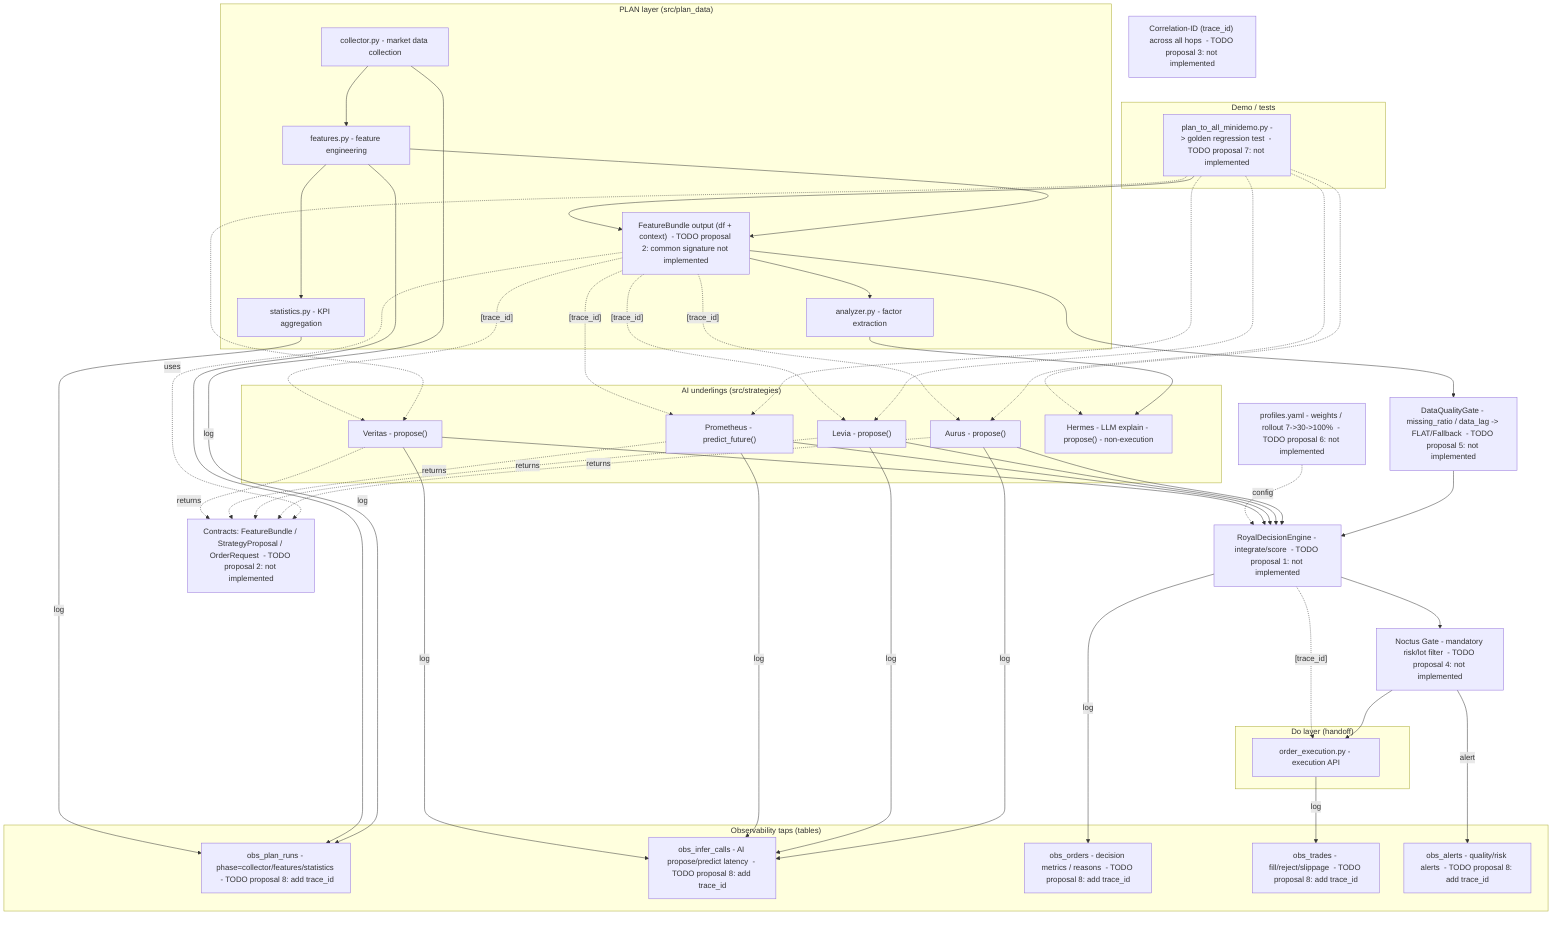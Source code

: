 graph TD

%% ======= PLAN layer =======
subgraph PLAN ["PLAN layer (src/plan_data)"]
  COLLECT["collector.py - market data collection"]
  FEATURES["features.py - feature engineering"]
  FEATDF["FeatureBundle output (df + context)  - TODO proposal 2: common signature not implemented"]
  ANALYZER["analyzer.py - factor extraction"]
  STATS["statistics.py - KPI aggregation"]
end

%% ======= AI underlings (Hermes is non-execution) =======
subgraph AI_UNDERLINGS ["AI underlings (src/strategies)"]
  AURUS["Aurus - propose()"]
  LEVIA["Levia - propose()"]
  PROM["Prometheus - predict_future()"]
  VERITAS["Veritas - propose()"]
  HERMES["Hermes - LLM explain - propose() - non-execution"]
end

%% ======= Decision integration & risk gate (not implemented) =======
DECISION["RoyalDecisionEngine - integrate/score  - TODO proposal 1: not implemented"]
NOCTUSGATE["Noctus Gate - mandatory risk/lot filter  - TODO proposal 4: not implemented"]
QUALITY["DataQualityGate - missing_ratio / data_lag -> FLAT/Fallback  - TODO proposal 5: not implemented"]
PROFILES["profiles.yaml - weights / rollout 7->30->100%  - TODO proposal 6: not implemented"]
CONTRACTS["Contracts: FeatureBundle / StrategyProposal / OrderRequest  - TODO proposal 2: not implemented"]
TRACEID["Correlation-ID (trace_id) across all hops  - TODO proposal 3: not implemented"]

%% ======= Do layer (handoff) =======
subgraph DO_LAYER ["Do layer (handoff)"]
  ORDER["order_execution.py - execution API"]
end

%% ======= Demo / tests (not implemented) =======
subgraph DEMO ["Demo / tests"]
  GOLDEN["plan_to_all_minidemo.py -> golden regression test  - TODO proposal 7: not implemented"]
end

%% ======= Observability taps (not implemented) =======
subgraph OBS ["Observability taps (tables)"]
  OBS_PLAN["obs_plan_runs - phase=collector/features/statistics  - TODO proposal 8: add trace_id"]
  OBS_INFER["obs_infer_calls - AI propose/predict latency  - TODO proposal 8: add trace_id"]
  OBS_ORD["obs_orders - decision metrics / reasons  - TODO proposal 8: add trace_id"]
  OBS_TRD["obs_trades - fill/reject/slippage  - TODO proposal 8: add trace_id"]
  OBS_ALT["obs_alerts - quality/risk alerts  - TODO proposal 8: add trace_id"]
end

%% ======= PLAN flow =======
COLLECT --> FEATURES --> STATS
FEATURES --> FEATDF
FEATDF --> ANALYZER
ANALYZER --> HERMES

%% ======= Contracts (not implemented) =======
FEATDF -. uses .-> CONTRACTS
AURUS -. returns .-> CONTRACTS
LEVIA -. returns .-> CONTRACTS
PROM  -. returns .-> CONTRACTS
VERITAS -. returns .-> CONTRACTS

%% ======= Decision integration path (not implemented) =======
FEATDF --> QUALITY
QUALITY --> DECISION
AURUS --> DECISION
LEVIA --> DECISION
PROM  --> DECISION
VERITAS --> DECISION
PROFILES -. config .-> DECISION
DECISION --> NOCTUSGATE
NOCTUSGATE --> ORDER

%% ======= Demo edges =======
GOLDEN --> FEATDF
GOLDEN -.-> AURUS
GOLDEN -.-> LEVIA
GOLDEN -.-> PROM
GOLDEN -.-> VERITAS
GOLDEN -.-> HERMES

%% ======= Observability taps =======
COLLECT  -->|log| OBS_PLAN
FEATURES -->|log| OBS_PLAN
STATS    -->|log| OBS_PLAN
AURUS    -->|log| OBS_INFER
LEVIA    -->|log| OBS_INFER
PROM     -->|log| OBS_INFER
VERITAS  -->|log| OBS_INFER
DECISION -->|log| OBS_ORD
NOCTUSGATE -->|alert| OBS_ALT
ORDER    -->|log| OBS_TRD

%% ======= trace_id notes (not implemented) =======
FEATDF -. "[trace_id]" .-> AURUS
FEATDF -. "[trace_id]" .-> LEVIA
FEATDF -. "[trace_id]" .-> PROM
FEATDF -. "[trace_id]" .-> VERITAS
DECISION -. "[trace_id]" .-> ORDER